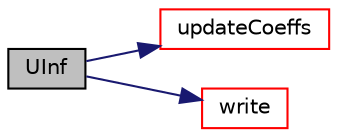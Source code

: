 digraph "UInf"
{
  bgcolor="transparent";
  edge [fontname="Helvetica",fontsize="10",labelfontname="Helvetica",labelfontsize="10"];
  node [fontname="Helvetica",fontsize="10",shape=record];
  rankdir="LR";
  Node34 [label="UInf",height=0.2,width=0.4,color="black", fillcolor="grey75", style="filled", fontcolor="black"];
  Node34 -> Node35 [color="midnightblue",fontsize="10",style="solid",fontname="Helvetica"];
  Node35 [label="updateCoeffs",height=0.2,width=0.4,color="red",URL="$a22737.html#a7e24eafac629d3733181cd942d4c902f",tooltip="Update the coefficients associated with the patch field. "];
  Node34 -> Node50 [color="midnightblue",fontsize="10",style="solid",fontname="Helvetica"];
  Node50 [label="write",height=0.2,width=0.4,color="red",URL="$a22737.html#a293fdfec8bdfbd5c3913ab4c9f3454ff",tooltip="Write. "];
}
